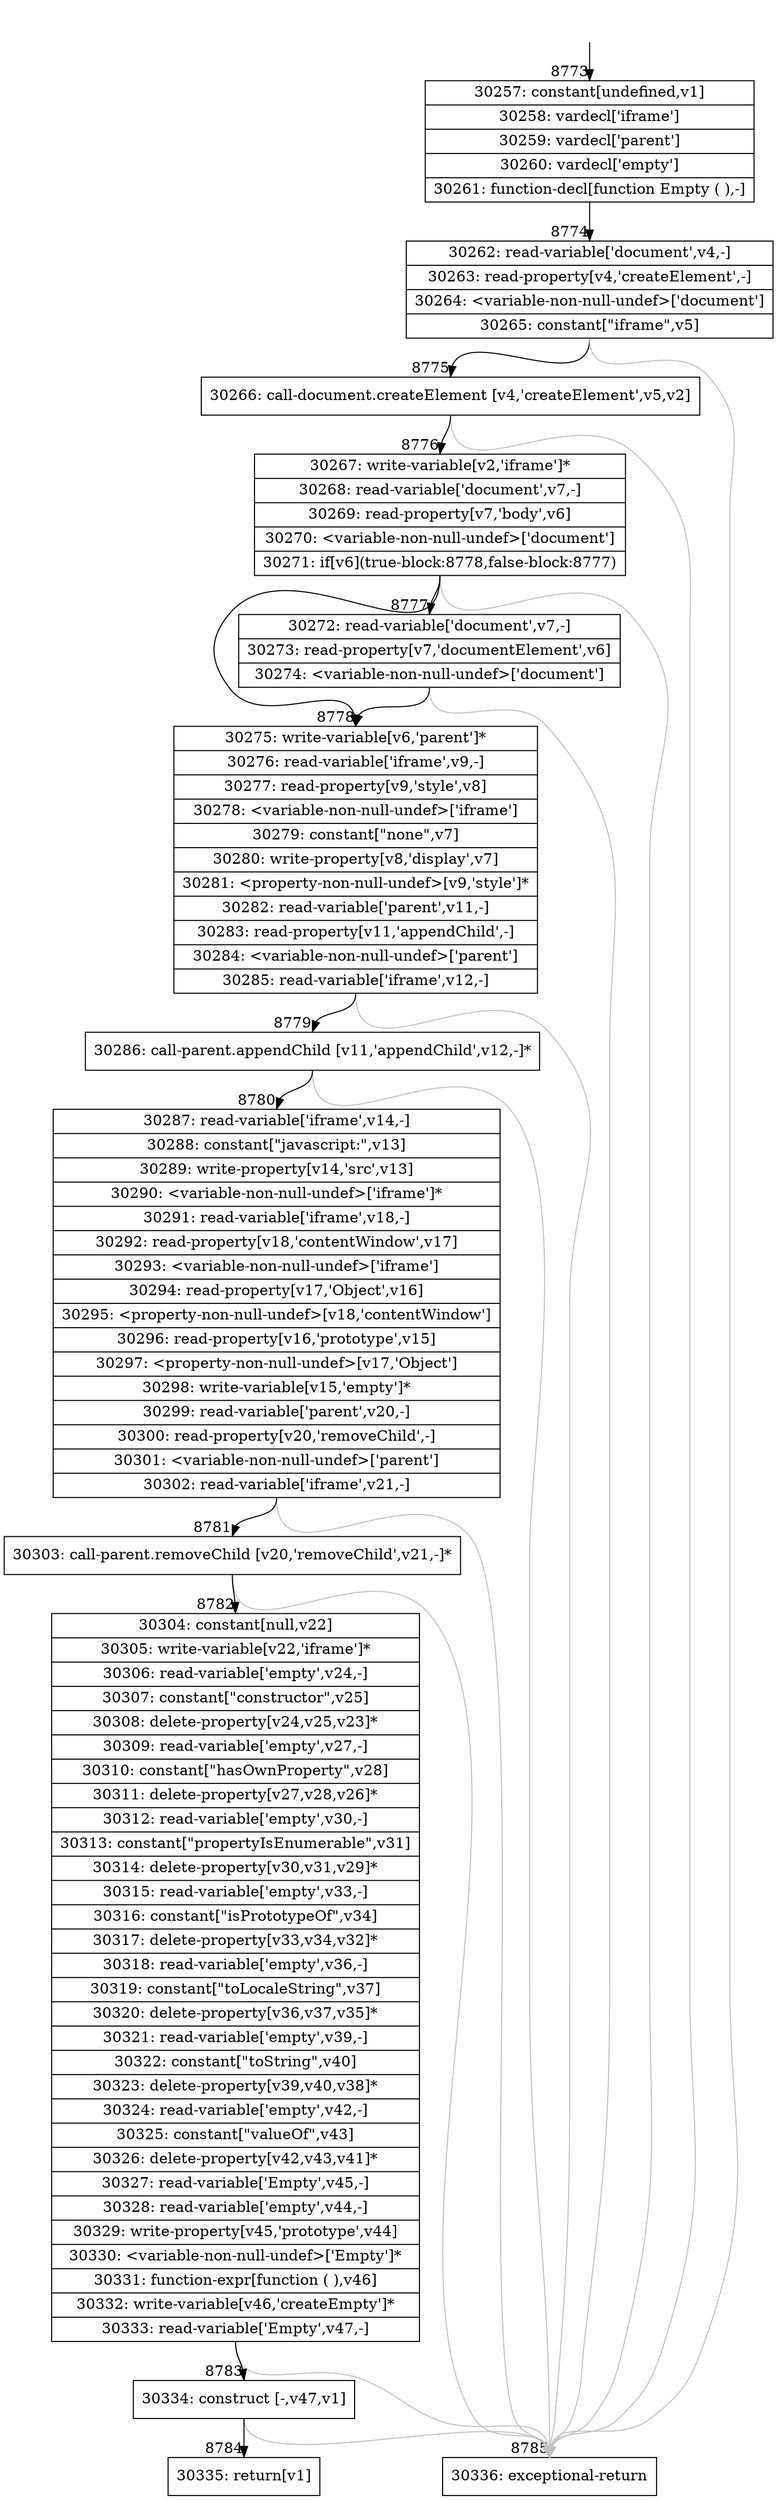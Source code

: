 digraph {
rankdir="TD"
BB_entry745[shape=none,label=""];
BB_entry745 -> BB8773 [tailport=s, headport=n, headlabel="    8773"]
BB8773 [shape=record label="{30257: constant[undefined,v1]|30258: vardecl['iframe']|30259: vardecl['parent']|30260: vardecl['empty']|30261: function-decl[function Empty ( ),-]}" ] 
BB8773 -> BB8774 [tailport=s, headport=n, headlabel="      8774"]
BB8774 [shape=record label="{30262: read-variable['document',v4,-]|30263: read-property[v4,'createElement',-]|30264: \<variable-non-null-undef\>['document']|30265: constant[\"iframe\",v5]}" ] 
BB8774 -> BB8775 [tailport=s, headport=n, headlabel="      8775"]
BB8774 -> BB8785 [tailport=s, headport=n, color=gray, headlabel="      8785"]
BB8775 [shape=record label="{30266: call-document.createElement [v4,'createElement',v5,v2]}" ] 
BB8775 -> BB8776 [tailport=s, headport=n, headlabel="      8776"]
BB8775 -> BB8785 [tailport=s, headport=n, color=gray]
BB8776 [shape=record label="{30267: write-variable[v2,'iframe']*|30268: read-variable['document',v7,-]|30269: read-property[v7,'body',v6]|30270: \<variable-non-null-undef\>['document']|30271: if[v6](true-block:8778,false-block:8777)}" ] 
BB8776 -> BB8778 [tailport=s, headport=n, headlabel="      8778"]
BB8776 -> BB8777 [tailport=s, headport=n, headlabel="      8777"]
BB8776 -> BB8785 [tailport=s, headport=n, color=gray]
BB8777 [shape=record label="{30272: read-variable['document',v7,-]|30273: read-property[v7,'documentElement',v6]|30274: \<variable-non-null-undef\>['document']}" ] 
BB8777 -> BB8778 [tailport=s, headport=n]
BB8777 -> BB8785 [tailport=s, headport=n, color=gray]
BB8778 [shape=record label="{30275: write-variable[v6,'parent']*|30276: read-variable['iframe',v9,-]|30277: read-property[v9,'style',v8]|30278: \<variable-non-null-undef\>['iframe']|30279: constant[\"none\",v7]|30280: write-property[v8,'display',v7]|30281: \<property-non-null-undef\>[v9,'style']*|30282: read-variable['parent',v11,-]|30283: read-property[v11,'appendChild',-]|30284: \<variable-non-null-undef\>['parent']|30285: read-variable['iframe',v12,-]}" ] 
BB8778 -> BB8779 [tailport=s, headport=n, headlabel="      8779"]
BB8778 -> BB8785 [tailport=s, headport=n, color=gray]
BB8779 [shape=record label="{30286: call-parent.appendChild [v11,'appendChild',v12,-]*}" ] 
BB8779 -> BB8780 [tailport=s, headport=n, headlabel="      8780"]
BB8779 -> BB8785 [tailport=s, headport=n, color=gray]
BB8780 [shape=record label="{30287: read-variable['iframe',v14,-]|30288: constant[\"javascript:\",v13]|30289: write-property[v14,'src',v13]|30290: \<variable-non-null-undef\>['iframe']*|30291: read-variable['iframe',v18,-]|30292: read-property[v18,'contentWindow',v17]|30293: \<variable-non-null-undef\>['iframe']|30294: read-property[v17,'Object',v16]|30295: \<property-non-null-undef\>[v18,'contentWindow']|30296: read-property[v16,'prototype',v15]|30297: \<property-non-null-undef\>[v17,'Object']|30298: write-variable[v15,'empty']*|30299: read-variable['parent',v20,-]|30300: read-property[v20,'removeChild',-]|30301: \<variable-non-null-undef\>['parent']|30302: read-variable['iframe',v21,-]}" ] 
BB8780 -> BB8781 [tailport=s, headport=n, headlabel="      8781"]
BB8780 -> BB8785 [tailport=s, headport=n, color=gray]
BB8781 [shape=record label="{30303: call-parent.removeChild [v20,'removeChild',v21,-]*}" ] 
BB8781 -> BB8782 [tailport=s, headport=n, headlabel="      8782"]
BB8781 -> BB8785 [tailport=s, headport=n, color=gray]
BB8782 [shape=record label="{30304: constant[null,v22]|30305: write-variable[v22,'iframe']*|30306: read-variable['empty',v24,-]|30307: constant[\"constructor\",v25]|30308: delete-property[v24,v25,v23]*|30309: read-variable['empty',v27,-]|30310: constant[\"hasOwnProperty\",v28]|30311: delete-property[v27,v28,v26]*|30312: read-variable['empty',v30,-]|30313: constant[\"propertyIsEnumerable\",v31]|30314: delete-property[v30,v31,v29]*|30315: read-variable['empty',v33,-]|30316: constant[\"isPrototypeOf\",v34]|30317: delete-property[v33,v34,v32]*|30318: read-variable['empty',v36,-]|30319: constant[\"toLocaleString\",v37]|30320: delete-property[v36,v37,v35]*|30321: read-variable['empty',v39,-]|30322: constant[\"toString\",v40]|30323: delete-property[v39,v40,v38]*|30324: read-variable['empty',v42,-]|30325: constant[\"valueOf\",v43]|30326: delete-property[v42,v43,v41]*|30327: read-variable['Empty',v45,-]|30328: read-variable['empty',v44,-]|30329: write-property[v45,'prototype',v44]|30330: \<variable-non-null-undef\>['Empty']*|30331: function-expr[function ( ),v46]|30332: write-variable[v46,'createEmpty']*|30333: read-variable['Empty',v47,-]}" ] 
BB8782 -> BB8783 [tailport=s, headport=n, headlabel="      8783"]
BB8782 -> BB8785 [tailport=s, headport=n, color=gray]
BB8783 [shape=record label="{30334: construct [-,v47,v1]}" ] 
BB8783 -> BB8784 [tailport=s, headport=n, headlabel="      8784"]
BB8783 -> BB8785 [tailport=s, headport=n, color=gray]
BB8784 [shape=record label="{30335: return[v1]}" ] 
BB8785 [shape=record label="{30336: exceptional-return}" ] 
//#$~ 15696
}
